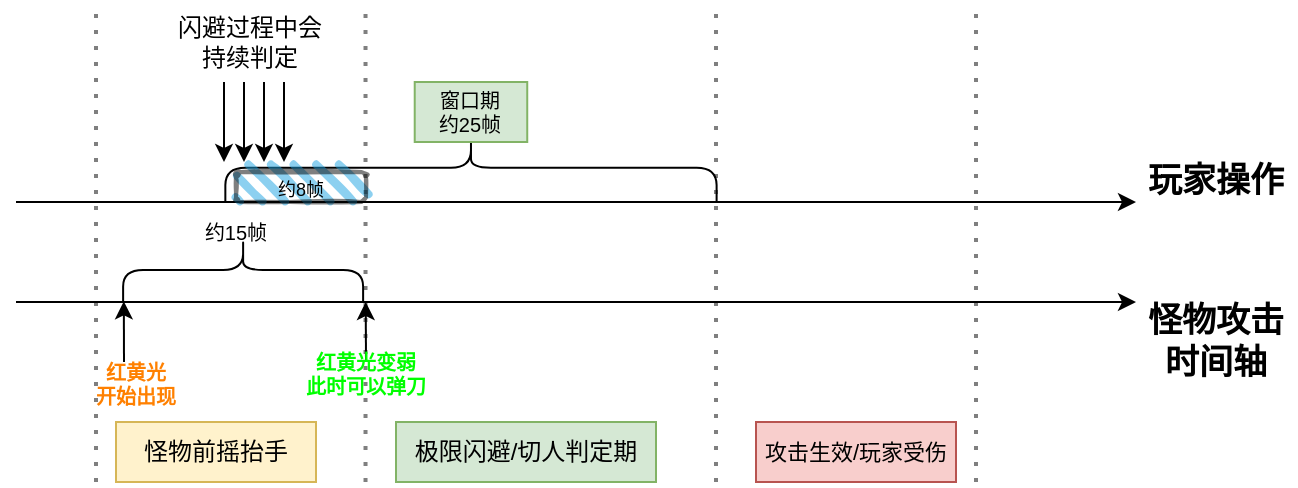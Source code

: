 <mxfile version="24.6.5" type="github">
  <diagram name="第 1 页" id="fuozyJwp7ZBAiOMT_akh">
    <mxGraphModel dx="683" dy="371" grid="1" gridSize="10" guides="1" tooltips="1" connect="1" arrows="1" fold="1" page="1" pageScale="1" pageWidth="1169" pageHeight="827" math="0" shadow="0">
      <root>
        <mxCell id="0" />
        <mxCell id="1" parent="0" />
        <mxCell id="kRP4IAmY8hLm8uwb60uL-1" value="" style="endArrow=classic;html=1;rounded=0;" edge="1" parent="1">
          <mxGeometry width="50" height="50" relative="1" as="geometry">
            <mxPoint x="360" y="440" as="sourcePoint" />
            <mxPoint x="920" y="440" as="targetPoint" />
          </mxGeometry>
        </mxCell>
        <mxCell id="kRP4IAmY8hLm8uwb60uL-2" value="" style="endArrow=none;dashed=1;html=1;dashPattern=1 3;strokeWidth=2;rounded=0;opacity=50;" edge="1" parent="1">
          <mxGeometry width="50" height="50" relative="1" as="geometry">
            <mxPoint x="400" y="530" as="sourcePoint" />
            <mxPoint x="400" y="290" as="targetPoint" />
          </mxGeometry>
        </mxCell>
        <mxCell id="kRP4IAmY8hLm8uwb60uL-3" value="怪物攻击&lt;div&gt;时间轴&lt;/div&gt;" style="text;html=1;align=center;verticalAlign=middle;whiteSpace=wrap;rounded=0;fontStyle=1;fontSize=17;" vertex="1" parent="1">
          <mxGeometry x="920" y="440" width="80" height="40" as="geometry" />
        </mxCell>
        <mxCell id="kRP4IAmY8hLm8uwb60uL-4" value="" style="endArrow=none;dashed=1;html=1;dashPattern=1 3;strokeWidth=2;rounded=0;textOpacity=50;opacity=50;" edge="1" parent="1">
          <mxGeometry width="50" height="50" relative="1" as="geometry">
            <mxPoint x="534.76" y="530" as="sourcePoint" />
            <mxPoint x="534.76" y="290" as="targetPoint" />
          </mxGeometry>
        </mxCell>
        <mxCell id="kRP4IAmY8hLm8uwb60uL-5" value="" style="endArrow=none;dashed=1;html=1;dashPattern=1 3;strokeWidth=2;rounded=0;opacity=50;" edge="1" parent="1">
          <mxGeometry width="50" height="50" relative="1" as="geometry">
            <mxPoint x="710" y="530" as="sourcePoint" />
            <mxPoint x="710" y="290" as="targetPoint" />
          </mxGeometry>
        </mxCell>
        <mxCell id="kRP4IAmY8hLm8uwb60uL-6" value="" style="endArrow=none;dashed=1;html=1;dashPattern=1 3;strokeWidth=2;rounded=0;opacity=50;" edge="1" parent="1">
          <mxGeometry width="50" height="50" relative="1" as="geometry">
            <mxPoint x="840" y="530" as="sourcePoint" />
            <mxPoint x="840" y="290" as="targetPoint" />
          </mxGeometry>
        </mxCell>
        <mxCell id="kRP4IAmY8hLm8uwb60uL-8" value="怪物前摇抬手" style="text;html=1;align=center;verticalAlign=middle;whiteSpace=wrap;rounded=0;fillColor=#fff2cc;strokeColor=#d6b656;" vertex="1" parent="1">
          <mxGeometry x="410" y="500" width="100" height="30" as="geometry" />
        </mxCell>
        <mxCell id="kRP4IAmY8hLm8uwb60uL-9" value="极限闪避/切人判定期" style="text;html=1;align=center;verticalAlign=middle;whiteSpace=wrap;rounded=0;fillColor=#d5e8d4;strokeColor=#82b366;" vertex="1" parent="1">
          <mxGeometry x="550" y="500" width="130" height="30" as="geometry" />
        </mxCell>
        <mxCell id="kRP4IAmY8hLm8uwb60uL-10" value="攻击生效/玩家受伤" style="text;html=1;align=center;verticalAlign=middle;whiteSpace=wrap;rounded=0;fillColor=#f8cecc;strokeColor=#b85450;fontSize=11;" vertex="1" parent="1">
          <mxGeometry x="730" y="500" width="100" height="30" as="geometry" />
        </mxCell>
        <mxCell id="kRP4IAmY8hLm8uwb60uL-13" value="红黄光&lt;div style=&quot;font-size: 10px;&quot;&gt;开始出现&lt;/div&gt;" style="text;html=1;align=center;verticalAlign=middle;whiteSpace=wrap;rounded=0;strokeWidth=1;fontSize=10;fontColor=#FF8000;fontStyle=1" vertex="1" parent="1">
          <mxGeometry x="390" y="465.63" width="60" height="30" as="geometry" />
        </mxCell>
        <mxCell id="kRP4IAmY8hLm8uwb60uL-14" value="" style="endArrow=classic;html=1;rounded=0;" edge="1" parent="1">
          <mxGeometry width="50" height="50" relative="1" as="geometry">
            <mxPoint x="535" y="470" as="sourcePoint" />
            <mxPoint x="534.86" y="440" as="targetPoint" />
          </mxGeometry>
        </mxCell>
        <mxCell id="kRP4IAmY8hLm8uwb60uL-15" value="红黄光变弱&lt;div style=&quot;font-size: 10px;&quot;&gt;此时可以弹刀&lt;/div&gt;" style="text;html=1;align=center;verticalAlign=middle;whiteSpace=wrap;rounded=0;strokeWidth=1;fontSize=10;fontColor=#00FF00;fontStyle=1" vertex="1" parent="1">
          <mxGeometry x="500" y="455.63" width="70" height="40" as="geometry" />
        </mxCell>
        <mxCell id="kRP4IAmY8hLm8uwb60uL-16" value="" style="endArrow=classic;html=1;rounded=0;entryX=0.977;entryY=0.003;entryDx=0;entryDy=0;entryPerimeter=0;" edge="1" parent="1" target="kRP4IAmY8hLm8uwb60uL-18">
          <mxGeometry width="50" height="50" relative="1" as="geometry">
            <mxPoint x="414" y="470" as="sourcePoint" />
            <mxPoint x="419.86" y="442.97" as="targetPoint" />
          </mxGeometry>
        </mxCell>
        <mxCell id="kRP4IAmY8hLm8uwb60uL-18" value="" style="shape=curlyBracket;whiteSpace=wrap;html=1;rounded=1;flipH=1;labelPosition=right;verticalLabelPosition=middle;align=left;verticalAlign=middle;rotation=-90;" vertex="1" parent="1">
          <mxGeometry x="457.09" y="363.97" width="32.94" height="120" as="geometry" />
        </mxCell>
        <mxCell id="kRP4IAmY8hLm8uwb60uL-20" value="约15帧" style="text;html=1;align=center;verticalAlign=middle;whiteSpace=wrap;rounded=0;fontSize=10;" vertex="1" parent="1">
          <mxGeometry x="440" y="390" width="60" height="30" as="geometry" />
        </mxCell>
        <mxCell id="kRP4IAmY8hLm8uwb60uL-21" value="" style="endArrow=classic;html=1;rounded=0;" edge="1" parent="1">
          <mxGeometry width="50" height="50" relative="1" as="geometry">
            <mxPoint x="360" y="390" as="sourcePoint" />
            <mxPoint x="920" y="390" as="targetPoint" />
          </mxGeometry>
        </mxCell>
        <mxCell id="kRP4IAmY8hLm8uwb60uL-22" value="玩家操作" style="text;html=1;align=center;verticalAlign=middle;whiteSpace=wrap;rounded=0;fontStyle=1;fontSize=17;" vertex="1" parent="1">
          <mxGeometry x="920" y="360" width="80" height="40" as="geometry" />
        </mxCell>
        <mxCell id="kRP4IAmY8hLm8uwb60uL-23" value="" style="shape=curlyBracket;whiteSpace=wrap;html=1;rounded=1;flipH=1;labelPosition=right;verticalLabelPosition=middle;align=left;verticalAlign=middle;rotation=-90;" vertex="1" parent="1">
          <mxGeometry x="570" y="250" width="34.98" height="245.63" as="geometry" />
        </mxCell>
        <mxCell id="kRP4IAmY8hLm8uwb60uL-24" value="" style="endArrow=classic;html=1;rounded=0;" edge="1" parent="1">
          <mxGeometry width="50" height="50" relative="1" as="geometry">
            <mxPoint x="464" y="330" as="sourcePoint" />
            <mxPoint x="464" y="370" as="targetPoint" />
          </mxGeometry>
        </mxCell>
        <mxCell id="kRP4IAmY8hLm8uwb60uL-25" value="闪避过程中会持续判定" style="text;html=1;align=center;verticalAlign=middle;whiteSpace=wrap;rounded=0;" vertex="1" parent="1">
          <mxGeometry x="440" y="300" width="74" height="20" as="geometry" />
        </mxCell>
        <mxCell id="kRP4IAmY8hLm8uwb60uL-26" value="" style="endArrow=classic;html=1;rounded=0;" edge="1" parent="1">
          <mxGeometry width="50" height="50" relative="1" as="geometry">
            <mxPoint x="474" y="330" as="sourcePoint" />
            <mxPoint x="474" y="370" as="targetPoint" />
          </mxGeometry>
        </mxCell>
        <mxCell id="kRP4IAmY8hLm8uwb60uL-27" value="" style="endArrow=classic;html=1;rounded=0;" edge="1" parent="1">
          <mxGeometry width="50" height="50" relative="1" as="geometry">
            <mxPoint x="484" y="330" as="sourcePoint" />
            <mxPoint x="484" y="370" as="targetPoint" />
          </mxGeometry>
        </mxCell>
        <mxCell id="kRP4IAmY8hLm8uwb60uL-28" value="" style="endArrow=classic;html=1;rounded=0;" edge="1" parent="1">
          <mxGeometry width="50" height="50" relative="1" as="geometry">
            <mxPoint x="494" y="330" as="sourcePoint" />
            <mxPoint x="494" y="370" as="targetPoint" />
          </mxGeometry>
        </mxCell>
        <mxCell id="kRP4IAmY8hLm8uwb60uL-32" value="窗口期&lt;div&gt;约25帧&lt;/div&gt;" style="text;html=1;align=center;verticalAlign=middle;whiteSpace=wrap;rounded=0;fontSize=10;fillColor=#d5e8d4;strokeColor=#82b366;" vertex="1" parent="1">
          <mxGeometry x="559.36" y="330" width="56.26" height="30" as="geometry" />
        </mxCell>
        <mxCell id="kRP4IAmY8hLm8uwb60uL-35" value="&lt;font style=&quot;font-size: 9px;&quot;&gt;约8帧&lt;/font&gt;" style="rounded=1;whiteSpace=wrap;html=1;strokeWidth=2;fillWeight=4;hachureGap=8;hachureAngle=45;fillColor=#1ba1e2;sketch=1;opacity=50;" vertex="1" parent="1">
          <mxGeometry x="470" y="375" width="65" height="15" as="geometry" />
        </mxCell>
      </root>
    </mxGraphModel>
  </diagram>
</mxfile>
